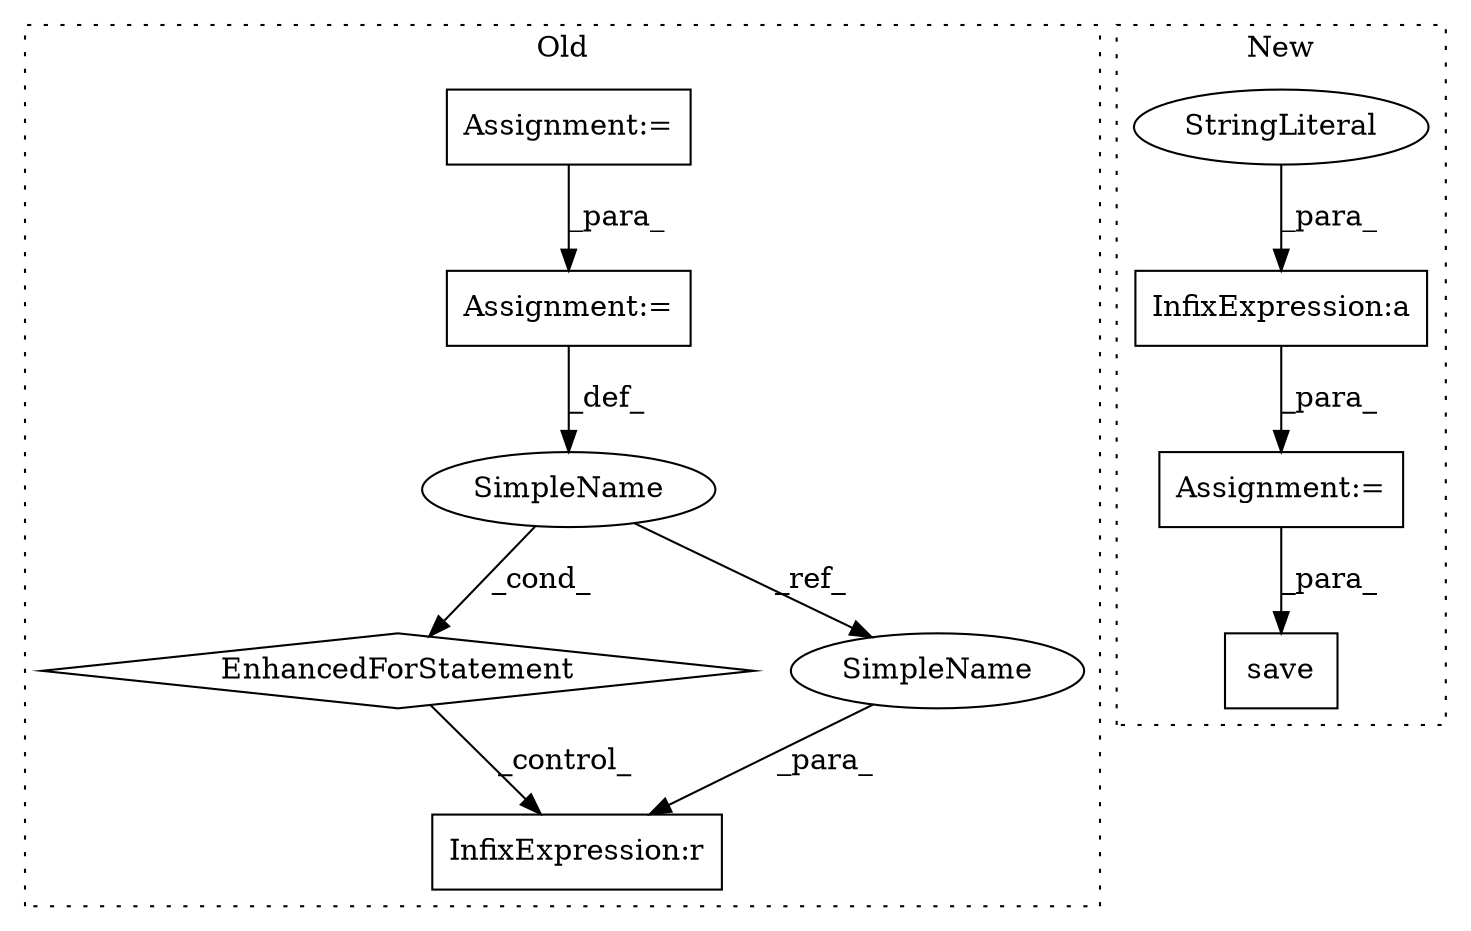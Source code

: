 digraph G {
subgraph cluster0 {
1 [label="EnhancedForStatement" a="70" s="8081,8177" l="76,2" shape="diamond"];
3 [label="Assignment:=" a="7" s="8081,8177" l="76,2" shape="box"];
5 [label="Assignment:=" a="7" s="7519" l="1" shape="box"];
6 [label="SimpleName" a="42" s="8161" l="5" shape="ellipse"];
7 [label="InfixExpression:r" a="27" s="8206" l="4" shape="box"];
10 [label="SimpleName" a="42" s="8210" l="5" shape="ellipse"];
label = "Old";
style="dotted";
}
subgraph cluster1 {
2 [label="save" a="32" s="7629,7665" l="5,1" shape="box"];
4 [label="Assignment:=" a="7" s="6992" l="1" shape="box"];
8 [label="InfixExpression:a" a="27" s="7016" l="3" shape="box"];
9 [label="StringLiteral" a="45" s="7019" l="6" shape="ellipse"];
label = "New";
style="dotted";
}
1 -> 7 [label="_control_"];
3 -> 6 [label="_def_"];
4 -> 2 [label="_para_"];
5 -> 3 [label="_para_"];
6 -> 1 [label="_cond_"];
6 -> 10 [label="_ref_"];
8 -> 4 [label="_para_"];
9 -> 8 [label="_para_"];
10 -> 7 [label="_para_"];
}